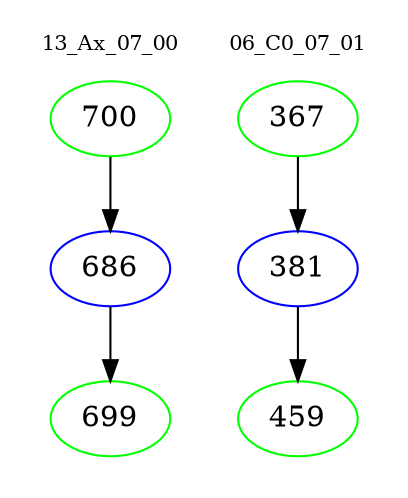 digraph{
subgraph cluster_0 {
color = white
label = "13_Ax_07_00";
fontsize=10;
T0_700 [label="700", color="green"]
T0_700 -> T0_686 [color="black"]
T0_686 [label="686", color="blue"]
T0_686 -> T0_699 [color="black"]
T0_699 [label="699", color="green"]
}
subgraph cluster_1 {
color = white
label = "06_C0_07_01";
fontsize=10;
T1_367 [label="367", color="green"]
T1_367 -> T1_381 [color="black"]
T1_381 [label="381", color="blue"]
T1_381 -> T1_459 [color="black"]
T1_459 [label="459", color="green"]
}
}

